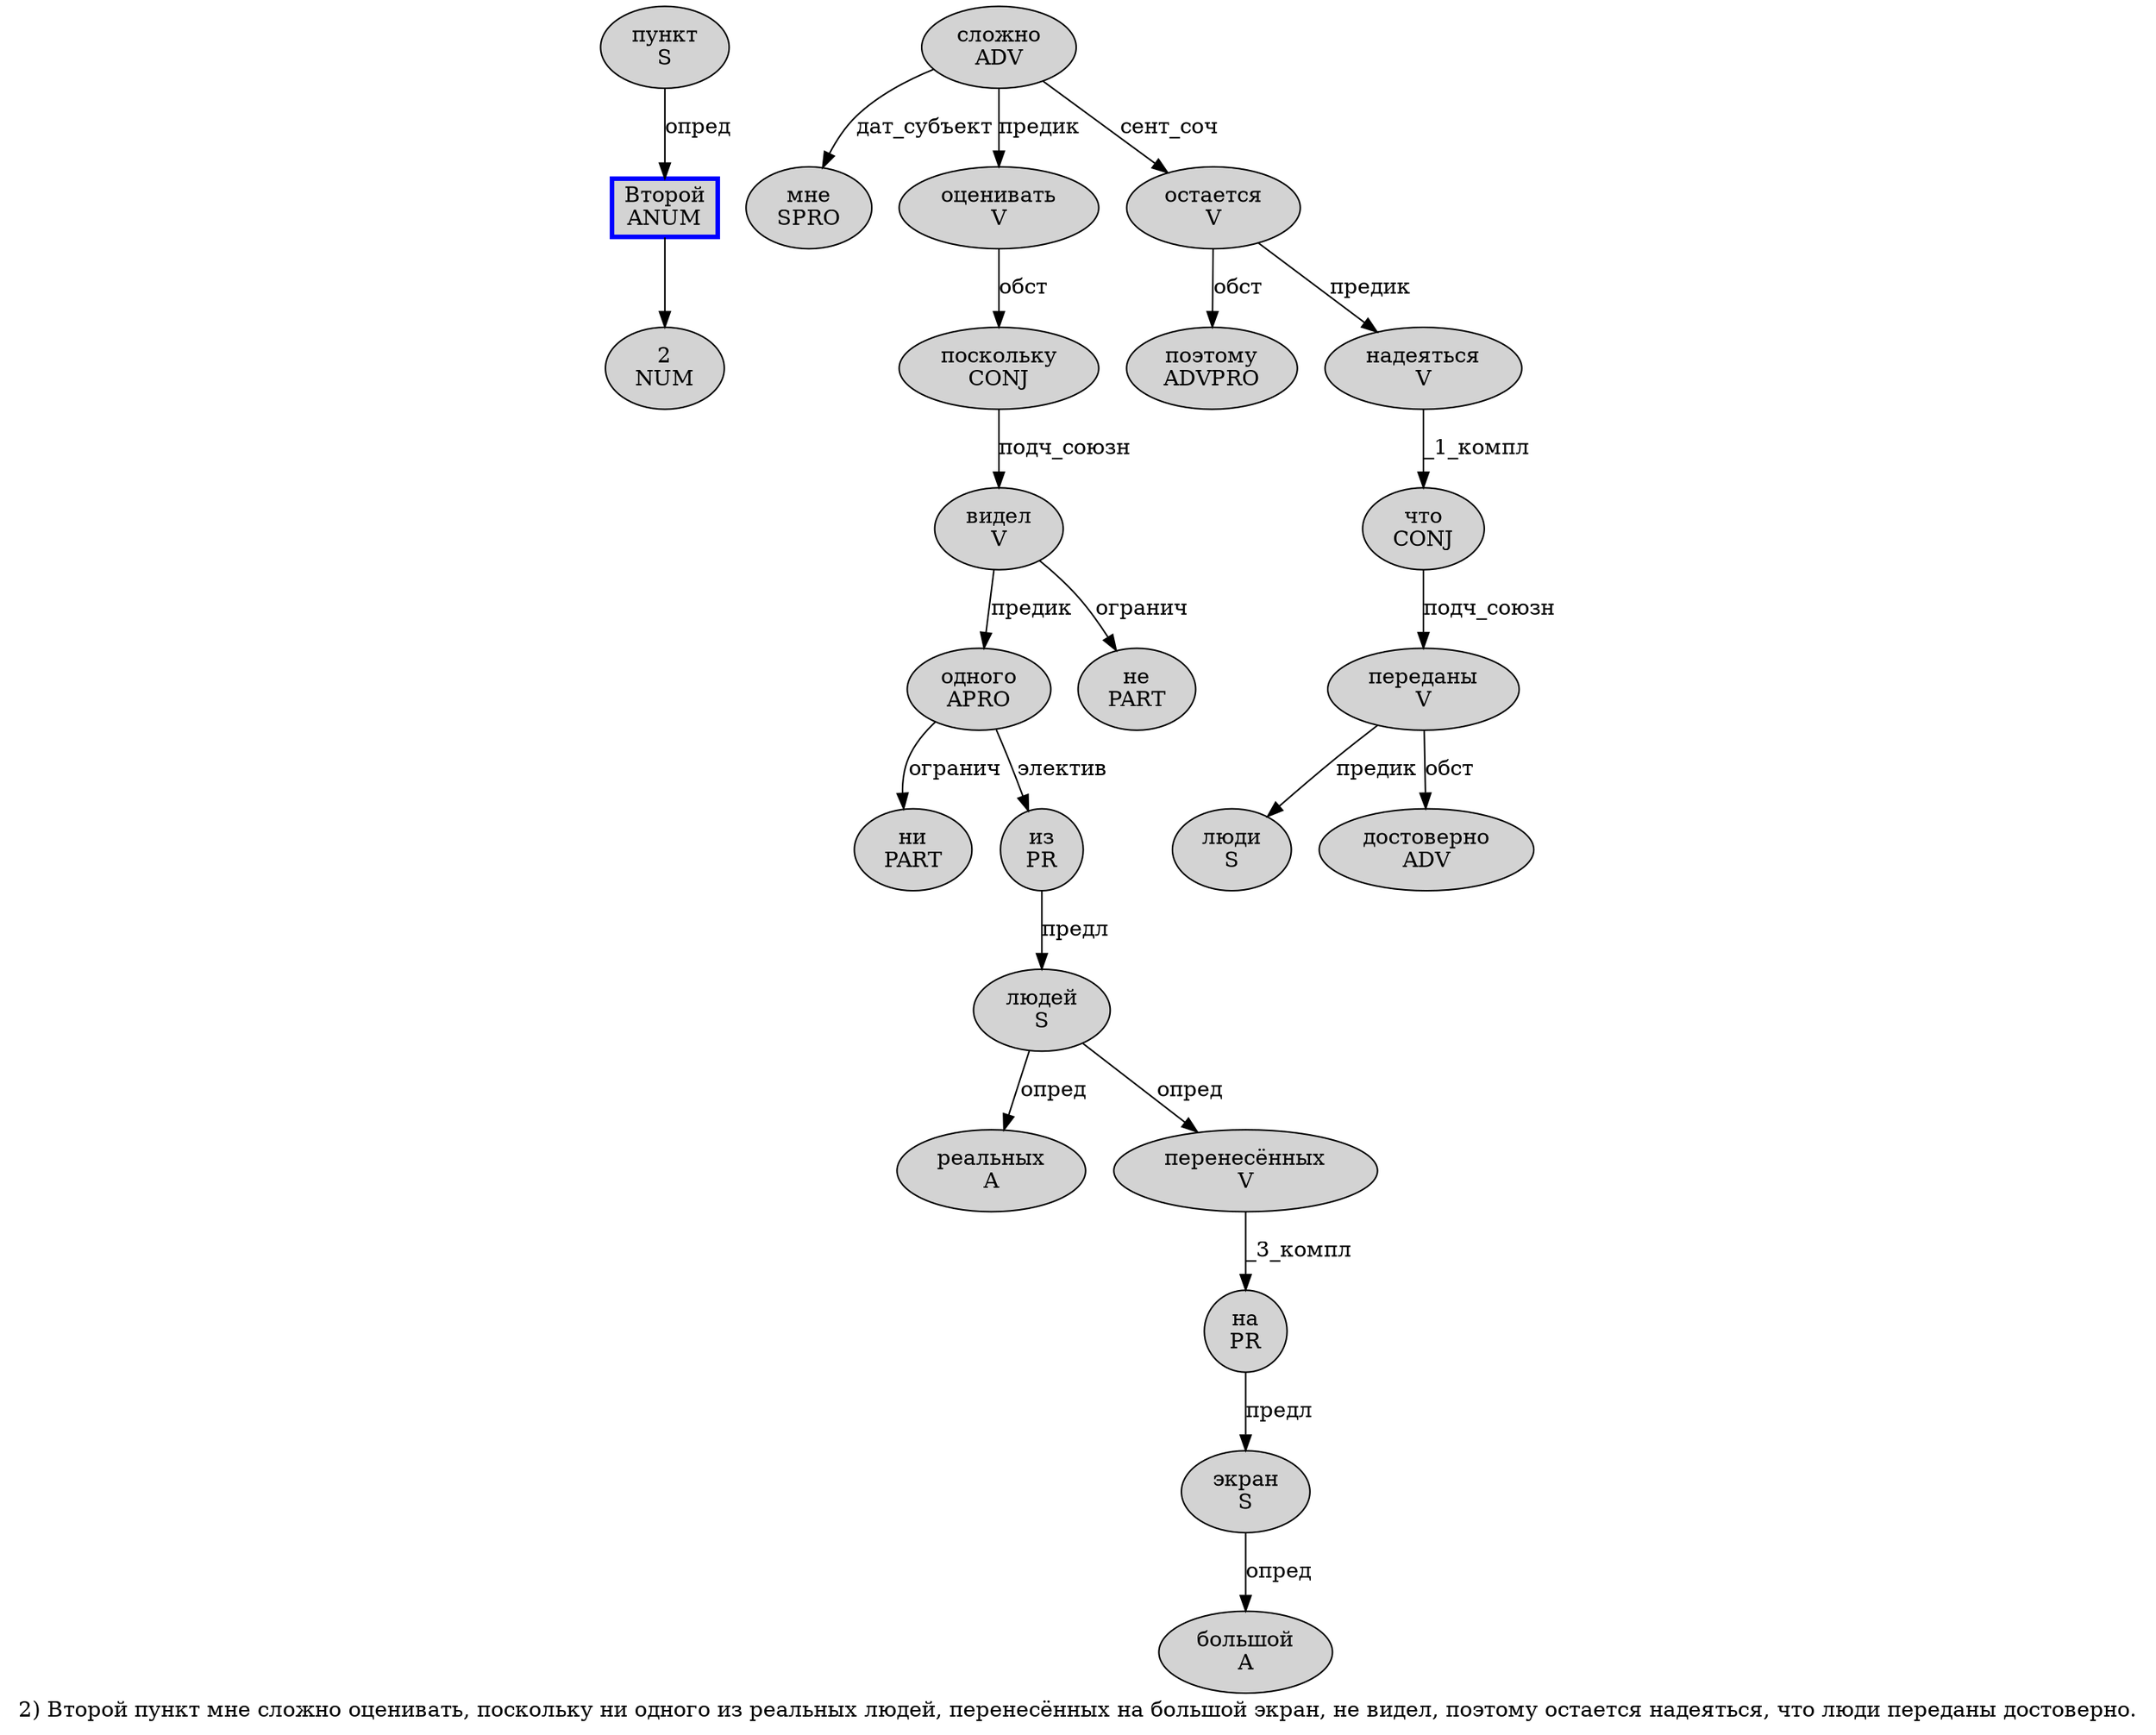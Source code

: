 digraph SENTENCE_3487 {
	graph [label="2) Второй пункт мне сложно оценивать, поскольку ни одного из реальных людей, перенесённых на большой экран, не видел, поэтому остается надеяться, что люди переданы достоверно."]
	node [style=filled]
		0 [label="2
NUM" color="" fillcolor=lightgray penwidth=1 shape=ellipse]
		2 [label="Второй
ANUM" color=blue fillcolor=lightgray penwidth=3 shape=box]
		3 [label="пункт
S" color="" fillcolor=lightgray penwidth=1 shape=ellipse]
		4 [label="мне
SPRO" color="" fillcolor=lightgray penwidth=1 shape=ellipse]
		5 [label="сложно
ADV" color="" fillcolor=lightgray penwidth=1 shape=ellipse]
		6 [label="оценивать
V" color="" fillcolor=lightgray penwidth=1 shape=ellipse]
		8 [label="поскольку
CONJ" color="" fillcolor=lightgray penwidth=1 shape=ellipse]
		9 [label="ни
PART" color="" fillcolor=lightgray penwidth=1 shape=ellipse]
		10 [label="одного
APRO" color="" fillcolor=lightgray penwidth=1 shape=ellipse]
		11 [label="из
PR" color="" fillcolor=lightgray penwidth=1 shape=ellipse]
		12 [label="реальных
A" color="" fillcolor=lightgray penwidth=1 shape=ellipse]
		13 [label="людей
S" color="" fillcolor=lightgray penwidth=1 shape=ellipse]
		15 [label="перенесённых
V" color="" fillcolor=lightgray penwidth=1 shape=ellipse]
		16 [label="на
PR" color="" fillcolor=lightgray penwidth=1 shape=ellipse]
		17 [label="большой
A" color="" fillcolor=lightgray penwidth=1 shape=ellipse]
		18 [label="экран
S" color="" fillcolor=lightgray penwidth=1 shape=ellipse]
		20 [label="не
PART" color="" fillcolor=lightgray penwidth=1 shape=ellipse]
		21 [label="видел
V" color="" fillcolor=lightgray penwidth=1 shape=ellipse]
		23 [label="поэтому
ADVPRO" color="" fillcolor=lightgray penwidth=1 shape=ellipse]
		24 [label="остается
V" color="" fillcolor=lightgray penwidth=1 shape=ellipse]
		25 [label="надеяться
V" color="" fillcolor=lightgray penwidth=1 shape=ellipse]
		27 [label="что
CONJ" color="" fillcolor=lightgray penwidth=1 shape=ellipse]
		28 [label="люди
S" color="" fillcolor=lightgray penwidth=1 shape=ellipse]
		29 [label="переданы
V" color="" fillcolor=lightgray penwidth=1 shape=ellipse]
		30 [label="достоверно
ADV" color="" fillcolor=lightgray penwidth=1 shape=ellipse]
			21 -> 10 [label="предик"]
			21 -> 20 [label="огранич"]
			11 -> 13 [label="предл"]
			2 -> 0
			8 -> 21 [label="подч_союзн"]
			29 -> 28 [label="предик"]
			29 -> 30 [label="обст"]
			25 -> 27 [label="_1_компл"]
			18 -> 17 [label="опред"]
			5 -> 4 [label="дат_субъект"]
			5 -> 6 [label="предик"]
			5 -> 24 [label="сент_соч"]
			24 -> 23 [label="обст"]
			24 -> 25 [label="предик"]
			3 -> 2 [label="опред"]
			6 -> 8 [label="обст"]
			10 -> 9 [label="огранич"]
			10 -> 11 [label="электив"]
			16 -> 18 [label="предл"]
			15 -> 16 [label="_3_компл"]
			27 -> 29 [label="подч_союзн"]
			13 -> 12 [label="опред"]
			13 -> 15 [label="опред"]
}